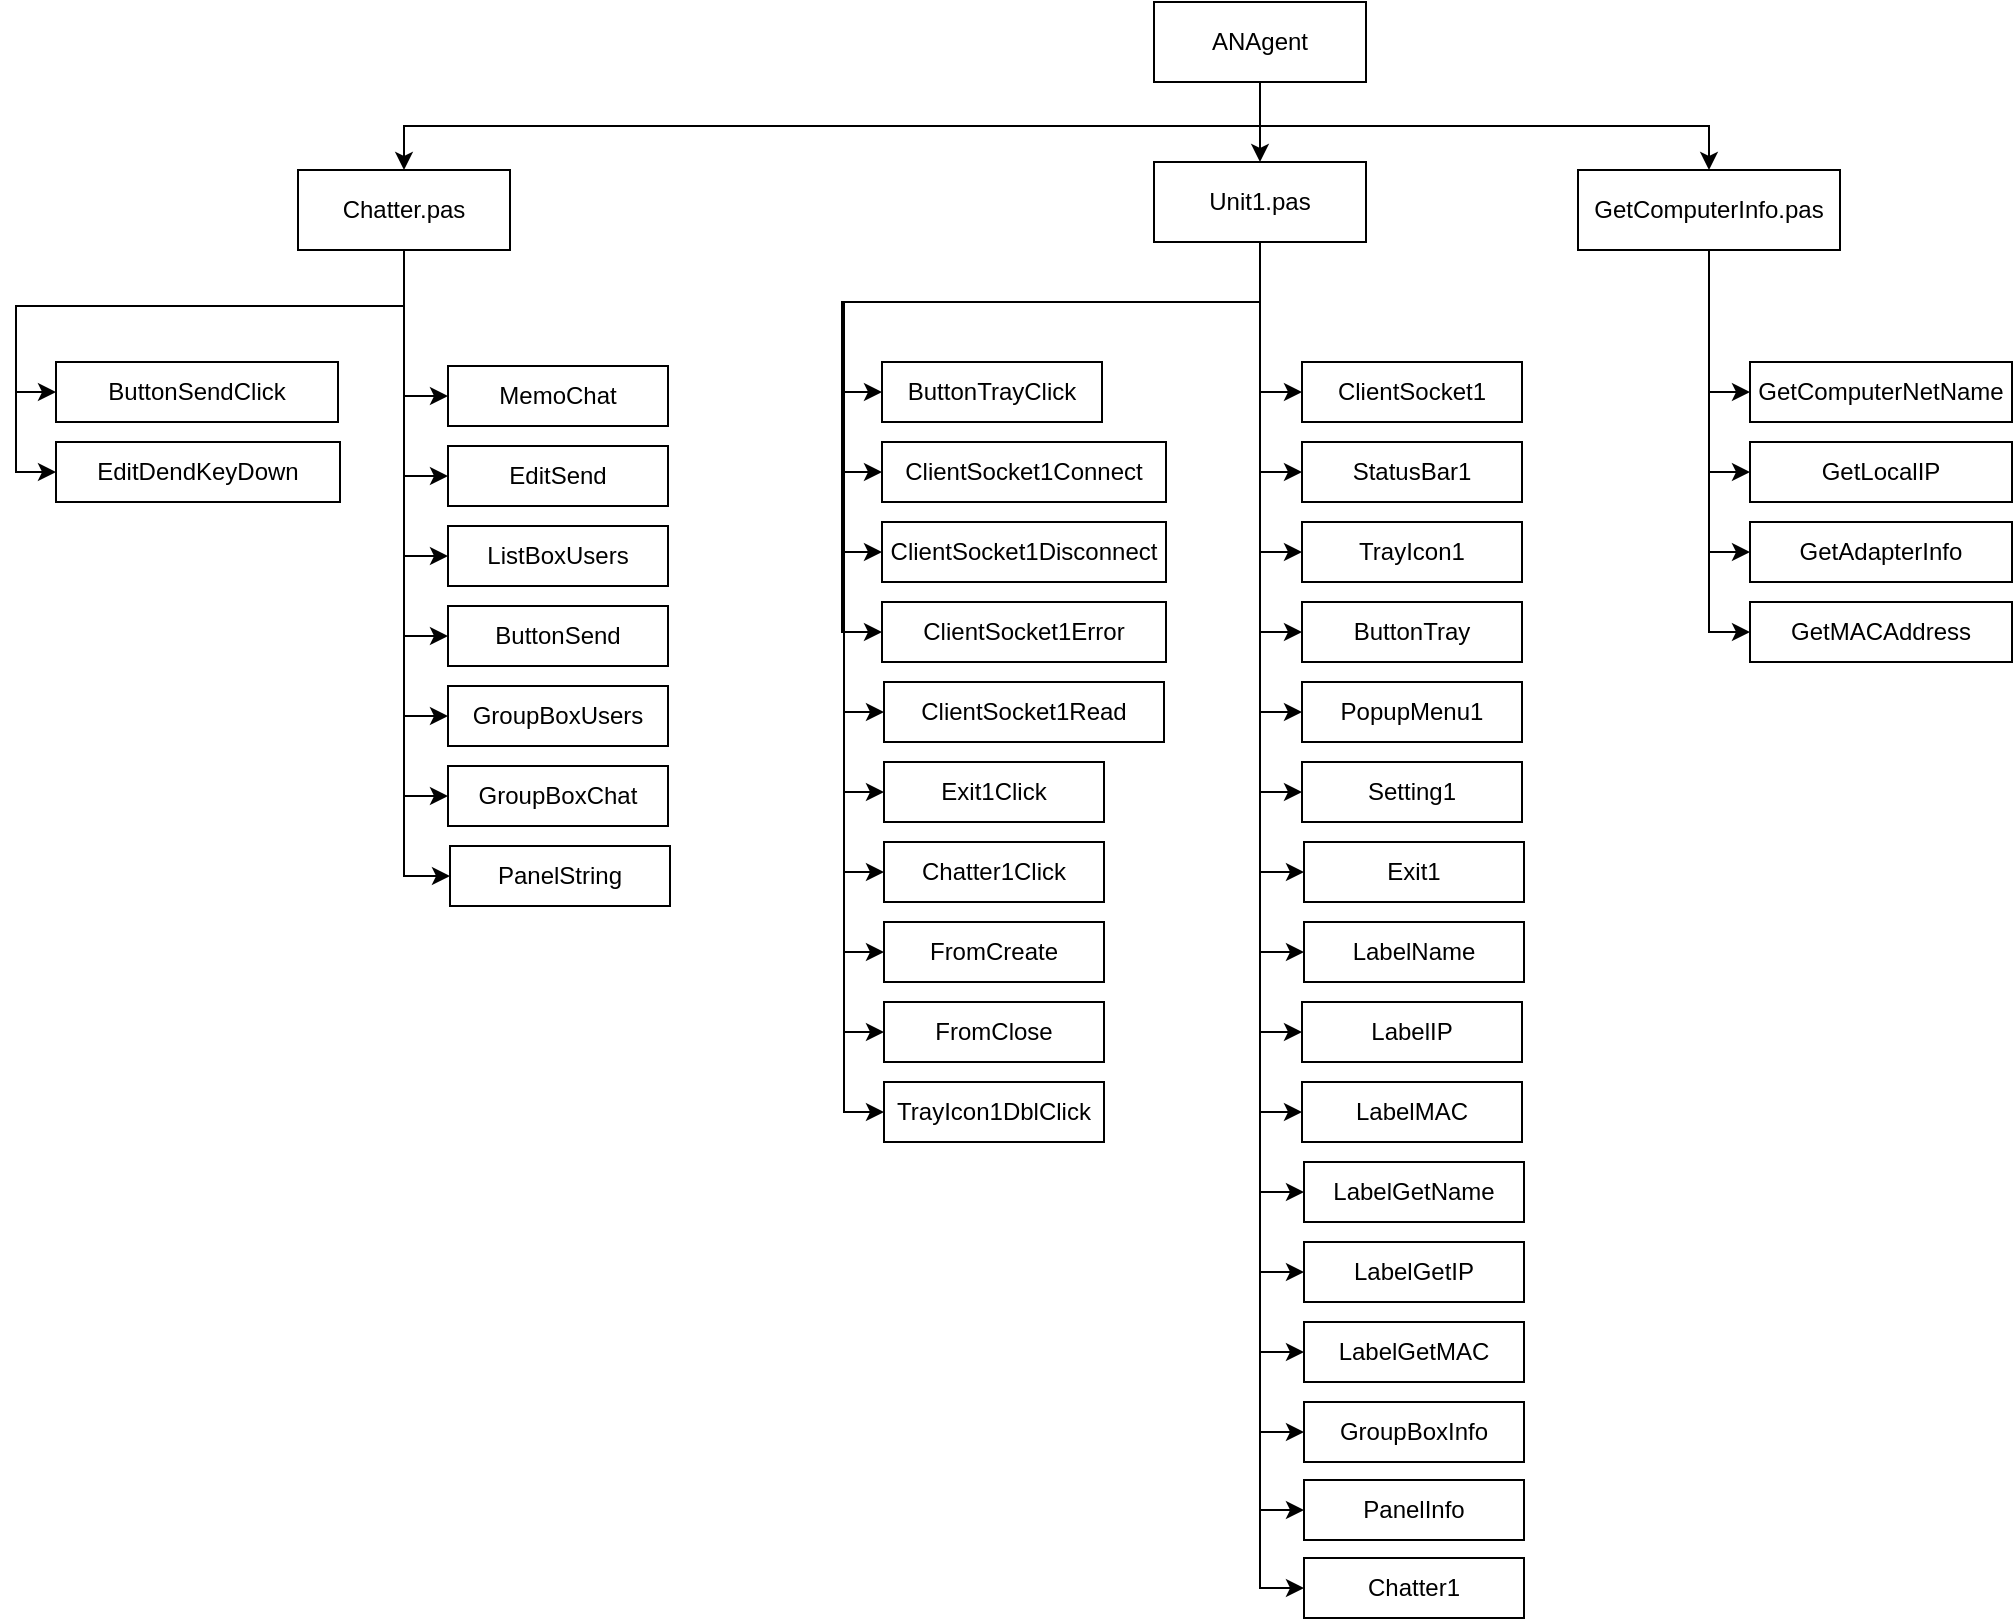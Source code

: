 <mxfile version="13.0.5" type="github" pages="2">
  <diagram id="oTcq6YLSwJfFkn_9rrhU" name="Страница 1">
    <mxGraphModel dx="1813" dy="1030" grid="0" gridSize="10" guides="1" tooltips="1" connect="1" arrows="1" fold="1" page="0" pageScale="1" pageWidth="827" pageHeight="1169" math="0" shadow="0">
      <root>
        <mxCell id="0" />
        <mxCell id="1" parent="0" />
        <mxCell id="Q-hqpUI1B8jDmW4OvgeE-22" style="edgeStyle=orthogonalEdgeStyle;rounded=0;orthogonalLoop=1;jettySize=auto;html=1;exitX=0.5;exitY=1;exitDx=0;exitDy=0;entryX=0;entryY=0.5;entryDx=0;entryDy=0;" edge="1" parent="1" source="y6uYHmOSKI45Hcn_kXAk-3" target="Q-hqpUI1B8jDmW4OvgeE-15">
          <mxGeometry relative="1" as="geometry">
            <Array as="points">
              <mxPoint x="399" y="170" />
              <mxPoint x="191" y="170" />
              <mxPoint x="191" y="375" />
            </Array>
          </mxGeometry>
        </mxCell>
        <mxCell id="Q-hqpUI1B8jDmW4OvgeE-23" style="edgeStyle=orthogonalEdgeStyle;rounded=0;orthogonalLoop=1;jettySize=auto;html=1;exitX=0.5;exitY=1;exitDx=0;exitDy=0;entryX=0;entryY=0.5;entryDx=0;entryDy=0;" edge="1" parent="1" source="y6uYHmOSKI45Hcn_kXAk-3" target="Q-hqpUI1B8jDmW4OvgeE-16">
          <mxGeometry relative="1" as="geometry">
            <Array as="points">
              <mxPoint x="399" y="170" />
              <mxPoint x="191" y="170" />
              <mxPoint x="191" y="415" />
            </Array>
          </mxGeometry>
        </mxCell>
        <mxCell id="Q-hqpUI1B8jDmW4OvgeE-24" style="edgeStyle=orthogonalEdgeStyle;rounded=0;orthogonalLoop=1;jettySize=auto;html=1;exitX=0.5;exitY=1;exitDx=0;exitDy=0;entryX=0;entryY=0.5;entryDx=0;entryDy=0;" edge="1" parent="1" source="y6uYHmOSKI45Hcn_kXAk-3" target="Q-hqpUI1B8jDmW4OvgeE-1">
          <mxGeometry relative="1" as="geometry">
            <Array as="points">
              <mxPoint x="399" y="170" />
              <mxPoint x="191" y="170" />
              <mxPoint x="191" y="455" />
            </Array>
          </mxGeometry>
        </mxCell>
        <mxCell id="Q-hqpUI1B8jDmW4OvgeE-25" style="edgeStyle=orthogonalEdgeStyle;rounded=0;orthogonalLoop=1;jettySize=auto;html=1;exitX=0.5;exitY=1;exitDx=0;exitDy=0;entryX=0;entryY=0.5;entryDx=0;entryDy=0;" edge="1" parent="1" source="y6uYHmOSKI45Hcn_kXAk-3" target="Q-hqpUI1B8jDmW4OvgeE-17">
          <mxGeometry relative="1" as="geometry">
            <Array as="points">
              <mxPoint x="399" y="170" />
              <mxPoint x="191" y="170" />
              <mxPoint x="191" y="495" />
            </Array>
          </mxGeometry>
        </mxCell>
        <mxCell id="Q-hqpUI1B8jDmW4OvgeE-26" style="edgeStyle=orthogonalEdgeStyle;rounded=0;orthogonalLoop=1;jettySize=auto;html=1;exitX=0.5;exitY=1;exitDx=0;exitDy=0;entryX=0;entryY=0.5;entryDx=0;entryDy=0;" edge="1" parent="1" source="y6uYHmOSKI45Hcn_kXAk-3" target="Q-hqpUI1B8jDmW4OvgeE-18">
          <mxGeometry relative="1" as="geometry">
            <Array as="points">
              <mxPoint x="399" y="170" />
              <mxPoint x="191" y="170" />
              <mxPoint x="191" y="535" />
            </Array>
          </mxGeometry>
        </mxCell>
        <mxCell id="Q-hqpUI1B8jDmW4OvgeE-27" style="edgeStyle=orthogonalEdgeStyle;rounded=0;orthogonalLoop=1;jettySize=auto;html=1;exitX=0.5;exitY=1;exitDx=0;exitDy=0;entryX=0;entryY=0.5;entryDx=0;entryDy=0;" edge="1" parent="1" source="y6uYHmOSKI45Hcn_kXAk-3" target="Q-hqpUI1B8jDmW4OvgeE-19">
          <mxGeometry relative="1" as="geometry">
            <Array as="points">
              <mxPoint x="399" y="170" />
              <mxPoint x="191" y="170" />
              <mxPoint x="191" y="575" />
            </Array>
          </mxGeometry>
        </mxCell>
        <mxCell id="Q-hqpUI1B8jDmW4OvgeE-28" style="edgeStyle=orthogonalEdgeStyle;rounded=0;orthogonalLoop=1;jettySize=auto;html=1;exitX=0.5;exitY=1;exitDx=0;exitDy=0;entryX=0;entryY=0.5;entryDx=0;entryDy=0;" edge="1" parent="1" source="y6uYHmOSKI45Hcn_kXAk-3" target="Q-hqpUI1B8jDmW4OvgeE-14">
          <mxGeometry relative="1" as="geometry">
            <Array as="points">
              <mxPoint x="399" y="170" />
              <mxPoint x="190" y="170" />
              <mxPoint x="190" y="335" />
            </Array>
          </mxGeometry>
        </mxCell>
        <mxCell id="Q-hqpUI1B8jDmW4OvgeE-29" style="edgeStyle=orthogonalEdgeStyle;rounded=0;orthogonalLoop=1;jettySize=auto;html=1;exitX=0.5;exitY=1;exitDx=0;exitDy=0;entryX=0;entryY=0.5;entryDx=0;entryDy=0;" edge="1" parent="1" source="y6uYHmOSKI45Hcn_kXAk-3" target="y6uYHmOSKI45Hcn_kXAk-8">
          <mxGeometry relative="1" as="geometry" />
        </mxCell>
        <mxCell id="Q-hqpUI1B8jDmW4OvgeE-30" style="edgeStyle=orthogonalEdgeStyle;rounded=0;orthogonalLoop=1;jettySize=auto;html=1;exitX=0.5;exitY=1;exitDx=0;exitDy=0;entryX=0;entryY=0.5;entryDx=0;entryDy=0;" edge="1" parent="1" source="y6uYHmOSKI45Hcn_kXAk-3" target="Q-hqpUI1B8jDmW4OvgeE-2">
          <mxGeometry relative="1" as="geometry">
            <Array as="points">
              <mxPoint x="399" y="170" />
              <mxPoint x="190" y="170" />
              <mxPoint x="190" y="255" />
            </Array>
          </mxGeometry>
        </mxCell>
        <mxCell id="Q-hqpUI1B8jDmW4OvgeE-31" style="edgeStyle=orthogonalEdgeStyle;rounded=0;orthogonalLoop=1;jettySize=auto;html=1;exitX=0.5;exitY=1;exitDx=0;exitDy=0;entryX=0;entryY=0.5;entryDx=0;entryDy=0;" edge="1" parent="1" source="y6uYHmOSKI45Hcn_kXAk-3" target="Q-hqpUI1B8jDmW4OvgeE-13">
          <mxGeometry relative="1" as="geometry">
            <Array as="points">
              <mxPoint x="399" y="170" />
              <mxPoint x="190" y="170" />
              <mxPoint x="190" y="295" />
            </Array>
          </mxGeometry>
        </mxCell>
        <mxCell id="Q-hqpUI1B8jDmW4OvgeE-49" style="edgeStyle=orthogonalEdgeStyle;rounded=0;orthogonalLoop=1;jettySize=auto;html=1;exitX=0.5;exitY=1;exitDx=0;exitDy=0;entryX=0;entryY=0.5;entryDx=0;entryDy=0;" edge="1" parent="1" source="y6uYHmOSKI45Hcn_kXAk-3" target="Q-hqpUI1B8jDmW4OvgeE-32">
          <mxGeometry relative="1" as="geometry" />
        </mxCell>
        <mxCell id="Q-hqpUI1B8jDmW4OvgeE-50" style="edgeStyle=orthogonalEdgeStyle;rounded=0;orthogonalLoop=1;jettySize=auto;html=1;exitX=0.5;exitY=1;exitDx=0;exitDy=0;entryX=0;entryY=0.5;entryDx=0;entryDy=0;" edge="1" parent="1" source="y6uYHmOSKI45Hcn_kXAk-3" target="Q-hqpUI1B8jDmW4OvgeE-33">
          <mxGeometry relative="1" as="geometry" />
        </mxCell>
        <mxCell id="Q-hqpUI1B8jDmW4OvgeE-51" style="edgeStyle=orthogonalEdgeStyle;rounded=0;orthogonalLoop=1;jettySize=auto;html=1;exitX=0.5;exitY=1;exitDx=0;exitDy=0;entryX=0;entryY=0.5;entryDx=0;entryDy=0;" edge="1" parent="1" source="y6uYHmOSKI45Hcn_kXAk-3" target="Q-hqpUI1B8jDmW4OvgeE-34">
          <mxGeometry relative="1" as="geometry" />
        </mxCell>
        <mxCell id="Q-hqpUI1B8jDmW4OvgeE-52" style="edgeStyle=orthogonalEdgeStyle;rounded=0;orthogonalLoop=1;jettySize=auto;html=1;exitX=0.5;exitY=1;exitDx=0;exitDy=0;entryX=0;entryY=0.5;entryDx=0;entryDy=0;" edge="1" parent="1" source="y6uYHmOSKI45Hcn_kXAk-3" target="Q-hqpUI1B8jDmW4OvgeE-35">
          <mxGeometry relative="1" as="geometry" />
        </mxCell>
        <mxCell id="Q-hqpUI1B8jDmW4OvgeE-53" style="edgeStyle=orthogonalEdgeStyle;rounded=0;orthogonalLoop=1;jettySize=auto;html=1;exitX=0.5;exitY=1;exitDx=0;exitDy=0;entryX=0;entryY=0.5;entryDx=0;entryDy=0;" edge="1" parent="1" source="y6uYHmOSKI45Hcn_kXAk-3" target="Q-hqpUI1B8jDmW4OvgeE-36">
          <mxGeometry relative="1" as="geometry" />
        </mxCell>
        <mxCell id="Q-hqpUI1B8jDmW4OvgeE-54" style="edgeStyle=orthogonalEdgeStyle;rounded=0;orthogonalLoop=1;jettySize=auto;html=1;exitX=0.5;exitY=1;exitDx=0;exitDy=0;entryX=0;entryY=0.5;entryDx=0;entryDy=0;" edge="1" parent="1" source="y6uYHmOSKI45Hcn_kXAk-3" target="Q-hqpUI1B8jDmW4OvgeE-37">
          <mxGeometry relative="1" as="geometry" />
        </mxCell>
        <mxCell id="Q-hqpUI1B8jDmW4OvgeE-55" style="edgeStyle=orthogonalEdgeStyle;rounded=0;orthogonalLoop=1;jettySize=auto;html=1;exitX=0.5;exitY=1;exitDx=0;exitDy=0;entryX=0;entryY=0.5;entryDx=0;entryDy=0;" edge="1" parent="1" source="y6uYHmOSKI45Hcn_kXAk-3" target="Q-hqpUI1B8jDmW4OvgeE-38">
          <mxGeometry relative="1" as="geometry" />
        </mxCell>
        <mxCell id="Q-hqpUI1B8jDmW4OvgeE-56" style="edgeStyle=orthogonalEdgeStyle;rounded=0;orthogonalLoop=1;jettySize=auto;html=1;exitX=0.5;exitY=1;exitDx=0;exitDy=0;entryX=0;entryY=0.5;entryDx=0;entryDy=0;" edge="1" parent="1" source="y6uYHmOSKI45Hcn_kXAk-3" target="Q-hqpUI1B8jDmW4OvgeE-39">
          <mxGeometry relative="1" as="geometry" />
        </mxCell>
        <mxCell id="Q-hqpUI1B8jDmW4OvgeE-57" style="edgeStyle=orthogonalEdgeStyle;rounded=0;orthogonalLoop=1;jettySize=auto;html=1;exitX=0.5;exitY=1;exitDx=0;exitDy=0;entryX=0;entryY=0.5;entryDx=0;entryDy=0;" edge="1" parent="1" source="y6uYHmOSKI45Hcn_kXAk-3" target="Q-hqpUI1B8jDmW4OvgeE-41">
          <mxGeometry relative="1" as="geometry" />
        </mxCell>
        <mxCell id="Q-hqpUI1B8jDmW4OvgeE-58" style="edgeStyle=orthogonalEdgeStyle;rounded=0;orthogonalLoop=1;jettySize=auto;html=1;exitX=0.5;exitY=1;exitDx=0;exitDy=0;entryX=0;entryY=0.5;entryDx=0;entryDy=0;" edge="1" parent="1" source="y6uYHmOSKI45Hcn_kXAk-3" target="Q-hqpUI1B8jDmW4OvgeE-42">
          <mxGeometry relative="1" as="geometry" />
        </mxCell>
        <mxCell id="Q-hqpUI1B8jDmW4OvgeE-59" style="edgeStyle=orthogonalEdgeStyle;rounded=0;orthogonalLoop=1;jettySize=auto;html=1;exitX=0.5;exitY=1;exitDx=0;exitDy=0;entryX=0;entryY=0.5;entryDx=0;entryDy=0;" edge="1" parent="1" source="y6uYHmOSKI45Hcn_kXAk-3" target="Q-hqpUI1B8jDmW4OvgeE-43">
          <mxGeometry relative="1" as="geometry" />
        </mxCell>
        <mxCell id="Q-hqpUI1B8jDmW4OvgeE-60" style="edgeStyle=orthogonalEdgeStyle;rounded=0;orthogonalLoop=1;jettySize=auto;html=1;exitX=0.5;exitY=1;exitDx=0;exitDy=0;entryX=0;entryY=0.5;entryDx=0;entryDy=0;" edge="1" parent="1" source="y6uYHmOSKI45Hcn_kXAk-3" target="Q-hqpUI1B8jDmW4OvgeE-44">
          <mxGeometry relative="1" as="geometry" />
        </mxCell>
        <mxCell id="Q-hqpUI1B8jDmW4OvgeE-61" style="edgeStyle=orthogonalEdgeStyle;rounded=0;orthogonalLoop=1;jettySize=auto;html=1;exitX=0.5;exitY=1;exitDx=0;exitDy=0;entryX=0;entryY=0.5;entryDx=0;entryDy=0;" edge="1" parent="1" source="y6uYHmOSKI45Hcn_kXAk-3" target="Q-hqpUI1B8jDmW4OvgeE-45">
          <mxGeometry relative="1" as="geometry" />
        </mxCell>
        <mxCell id="Q-hqpUI1B8jDmW4OvgeE-62" style="edgeStyle=orthogonalEdgeStyle;rounded=0;orthogonalLoop=1;jettySize=auto;html=1;exitX=0.5;exitY=1;exitDx=0;exitDy=0;entryX=0;entryY=0.5;entryDx=0;entryDy=0;" edge="1" parent="1" source="y6uYHmOSKI45Hcn_kXAk-3" target="Q-hqpUI1B8jDmW4OvgeE-46">
          <mxGeometry relative="1" as="geometry" />
        </mxCell>
        <mxCell id="Q-hqpUI1B8jDmW4OvgeE-63" style="edgeStyle=orthogonalEdgeStyle;rounded=0;orthogonalLoop=1;jettySize=auto;html=1;exitX=0.5;exitY=1;exitDx=0;exitDy=0;entryX=0;entryY=0.5;entryDx=0;entryDy=0;" edge="1" parent="1" source="y6uYHmOSKI45Hcn_kXAk-3" target="Q-hqpUI1B8jDmW4OvgeE-47">
          <mxGeometry relative="1" as="geometry" />
        </mxCell>
        <mxCell id="Q-hqpUI1B8jDmW4OvgeE-64" style="edgeStyle=orthogonalEdgeStyle;rounded=0;orthogonalLoop=1;jettySize=auto;html=1;exitX=0.5;exitY=1;exitDx=0;exitDy=0;entryX=0;entryY=0.5;entryDx=0;entryDy=0;" edge="1" parent="1" source="y6uYHmOSKI45Hcn_kXAk-3" target="Q-hqpUI1B8jDmW4OvgeE-48">
          <mxGeometry relative="1" as="geometry" />
        </mxCell>
        <mxCell id="y6uYHmOSKI45Hcn_kXAk-3" value="Unit1.pas" style="rounded=0;whiteSpace=wrap;html=1;" parent="1" vertex="1">
          <mxGeometry x="346" y="100" width="106" height="40" as="geometry" />
        </mxCell>
        <mxCell id="y6uYHmOSKI45Hcn_kXAk-8" value="ButtonTrayClick" style="rounded=0;whiteSpace=wrap;html=1;" parent="1" vertex="1">
          <mxGeometry x="210" y="200" width="110" height="30" as="geometry" />
        </mxCell>
        <mxCell id="Q-hqpUI1B8jDmW4OvgeE-1" value="Chatter1Click" style="rounded=0;whiteSpace=wrap;html=1;" vertex="1" parent="1">
          <mxGeometry x="211" y="440" width="110" height="30" as="geometry" />
        </mxCell>
        <mxCell id="Q-hqpUI1B8jDmW4OvgeE-2" value="ClientSocket1Connect" style="rounded=0;whiteSpace=wrap;html=1;" vertex="1" parent="1">
          <mxGeometry x="210" y="240" width="142" height="30" as="geometry" />
        </mxCell>
        <mxCell id="Q-hqpUI1B8jDmW4OvgeE-10" style="edgeStyle=orthogonalEdgeStyle;rounded=0;orthogonalLoop=1;jettySize=auto;html=1;exitX=0.5;exitY=1;exitDx=0;exitDy=0;entryX=0.5;entryY=0;entryDx=0;entryDy=0;" edge="1" parent="1" source="Q-hqpUI1B8jDmW4OvgeE-9" target="y6uYHmOSKI45Hcn_kXAk-3">
          <mxGeometry relative="1" as="geometry" />
        </mxCell>
        <mxCell id="Q-hqpUI1B8jDmW4OvgeE-67" style="edgeStyle=orthogonalEdgeStyle;rounded=0;orthogonalLoop=1;jettySize=auto;html=1;exitX=0.5;exitY=1;exitDx=0;exitDy=0;entryX=0.5;entryY=0;entryDx=0;entryDy=0;" edge="1" parent="1" source="Q-hqpUI1B8jDmW4OvgeE-9" target="Q-hqpUI1B8jDmW4OvgeE-12">
          <mxGeometry relative="1" as="geometry">
            <mxPoint x="804" y="53" as="targetPoint" />
          </mxGeometry>
        </mxCell>
        <mxCell id="Q-hqpUI1B8jDmW4OvgeE-103" style="edgeStyle=orthogonalEdgeStyle;rounded=0;orthogonalLoop=1;jettySize=auto;html=1;exitX=0.5;exitY=1;exitDx=0;exitDy=0;entryX=0.5;entryY=0;entryDx=0;entryDy=0;" edge="1" parent="1" source="Q-hqpUI1B8jDmW4OvgeE-9" target="Q-hqpUI1B8jDmW4OvgeE-11">
          <mxGeometry relative="1" as="geometry" />
        </mxCell>
        <mxCell id="Q-hqpUI1B8jDmW4OvgeE-9" value="ANAgent" style="rounded=0;whiteSpace=wrap;html=1;" vertex="1" parent="1">
          <mxGeometry x="346" y="20" width="106" height="40" as="geometry" />
        </mxCell>
        <mxCell id="Q-hqpUI1B8jDmW4OvgeE-104" style="edgeStyle=orthogonalEdgeStyle;rounded=0;orthogonalLoop=1;jettySize=auto;html=1;exitX=0.5;exitY=1;exitDx=0;exitDy=0;entryX=0;entryY=0.5;entryDx=0;entryDy=0;" edge="1" parent="1" source="Q-hqpUI1B8jDmW4OvgeE-11" target="Q-hqpUI1B8jDmW4OvgeE-87">
          <mxGeometry relative="1" as="geometry" />
        </mxCell>
        <mxCell id="Q-hqpUI1B8jDmW4OvgeE-105" style="edgeStyle=orthogonalEdgeStyle;rounded=0;orthogonalLoop=1;jettySize=auto;html=1;exitX=0.5;exitY=1;exitDx=0;exitDy=0;entryX=0;entryY=0.5;entryDx=0;entryDy=0;" edge="1" parent="1" source="Q-hqpUI1B8jDmW4OvgeE-11" target="Q-hqpUI1B8jDmW4OvgeE-88">
          <mxGeometry relative="1" as="geometry" />
        </mxCell>
        <mxCell id="Q-hqpUI1B8jDmW4OvgeE-106" style="edgeStyle=orthogonalEdgeStyle;rounded=0;orthogonalLoop=1;jettySize=auto;html=1;exitX=0.5;exitY=1;exitDx=0;exitDy=0;entryX=0;entryY=0.5;entryDx=0;entryDy=0;" edge="1" parent="1" source="Q-hqpUI1B8jDmW4OvgeE-11" target="Q-hqpUI1B8jDmW4OvgeE-89">
          <mxGeometry relative="1" as="geometry" />
        </mxCell>
        <mxCell id="Q-hqpUI1B8jDmW4OvgeE-107" style="edgeStyle=orthogonalEdgeStyle;rounded=0;orthogonalLoop=1;jettySize=auto;html=1;exitX=0.5;exitY=1;exitDx=0;exitDy=0;entryX=0;entryY=0.5;entryDx=0;entryDy=0;" edge="1" parent="1" source="Q-hqpUI1B8jDmW4OvgeE-11" target="Q-hqpUI1B8jDmW4OvgeE-90">
          <mxGeometry relative="1" as="geometry" />
        </mxCell>
        <mxCell id="Q-hqpUI1B8jDmW4OvgeE-108" style="edgeStyle=orthogonalEdgeStyle;rounded=0;orthogonalLoop=1;jettySize=auto;html=1;exitX=0.5;exitY=1;exitDx=0;exitDy=0;entryX=0;entryY=0.5;entryDx=0;entryDy=0;" edge="1" parent="1" source="Q-hqpUI1B8jDmW4OvgeE-11" target="Q-hqpUI1B8jDmW4OvgeE-91">
          <mxGeometry relative="1" as="geometry" />
        </mxCell>
        <mxCell id="Q-hqpUI1B8jDmW4OvgeE-109" style="edgeStyle=orthogonalEdgeStyle;rounded=0;orthogonalLoop=1;jettySize=auto;html=1;exitX=0.5;exitY=1;exitDx=0;exitDy=0;entryX=0;entryY=0.5;entryDx=0;entryDy=0;" edge="1" parent="1" source="Q-hqpUI1B8jDmW4OvgeE-11" target="Q-hqpUI1B8jDmW4OvgeE-92">
          <mxGeometry relative="1" as="geometry" />
        </mxCell>
        <mxCell id="Q-hqpUI1B8jDmW4OvgeE-110" style="edgeStyle=orthogonalEdgeStyle;rounded=0;orthogonalLoop=1;jettySize=auto;html=1;exitX=0.5;exitY=1;exitDx=0;exitDy=0;entryX=0;entryY=0.5;entryDx=0;entryDy=0;" edge="1" parent="1" source="Q-hqpUI1B8jDmW4OvgeE-11" target="Q-hqpUI1B8jDmW4OvgeE-93">
          <mxGeometry relative="1" as="geometry" />
        </mxCell>
        <mxCell id="Q-hqpUI1B8jDmW4OvgeE-111" style="edgeStyle=orthogonalEdgeStyle;rounded=0;orthogonalLoop=1;jettySize=auto;html=1;exitX=0.5;exitY=1;exitDx=0;exitDy=0;entryX=0;entryY=0.5;entryDx=0;entryDy=0;" edge="1" parent="1" source="Q-hqpUI1B8jDmW4OvgeE-11" target="Q-hqpUI1B8jDmW4OvgeE-77">
          <mxGeometry relative="1" as="geometry" />
        </mxCell>
        <mxCell id="Q-hqpUI1B8jDmW4OvgeE-112" style="edgeStyle=orthogonalEdgeStyle;rounded=0;orthogonalLoop=1;jettySize=auto;html=1;exitX=0.5;exitY=1;exitDx=0;exitDy=0;entryX=0;entryY=0.5;entryDx=0;entryDy=0;" edge="1" parent="1" source="Q-hqpUI1B8jDmW4OvgeE-11" target="Q-hqpUI1B8jDmW4OvgeE-79">
          <mxGeometry relative="1" as="geometry">
            <Array as="points">
              <mxPoint x="-29" y="172" />
              <mxPoint x="-223" y="172" />
              <mxPoint x="-223" y="255" />
            </Array>
          </mxGeometry>
        </mxCell>
        <mxCell id="Q-hqpUI1B8jDmW4OvgeE-11" value="Chatter.pas" style="rounded=0;whiteSpace=wrap;html=1;" vertex="1" parent="1">
          <mxGeometry x="-82" y="104" width="106" height="40" as="geometry" />
        </mxCell>
        <mxCell id="Q-hqpUI1B8jDmW4OvgeE-73" style="edgeStyle=orthogonalEdgeStyle;rounded=0;orthogonalLoop=1;jettySize=auto;html=1;exitX=0.5;exitY=1;exitDx=0;exitDy=0;entryX=0;entryY=0.5;entryDx=0;entryDy=0;" edge="1" parent="1" source="Q-hqpUI1B8jDmW4OvgeE-12" target="Q-hqpUI1B8jDmW4OvgeE-69">
          <mxGeometry relative="1" as="geometry" />
        </mxCell>
        <mxCell id="Q-hqpUI1B8jDmW4OvgeE-74" style="edgeStyle=orthogonalEdgeStyle;rounded=0;orthogonalLoop=1;jettySize=auto;html=1;exitX=0.5;exitY=1;exitDx=0;exitDy=0;entryX=0;entryY=0.5;entryDx=0;entryDy=0;" edge="1" parent="1" source="Q-hqpUI1B8jDmW4OvgeE-12" target="Q-hqpUI1B8jDmW4OvgeE-70">
          <mxGeometry relative="1" as="geometry" />
        </mxCell>
        <mxCell id="Q-hqpUI1B8jDmW4OvgeE-75" style="edgeStyle=orthogonalEdgeStyle;rounded=0;orthogonalLoop=1;jettySize=auto;html=1;exitX=0.5;exitY=1;exitDx=0;exitDy=0;entryX=0;entryY=0.5;entryDx=0;entryDy=0;" edge="1" parent="1" source="Q-hqpUI1B8jDmW4OvgeE-12" target="Q-hqpUI1B8jDmW4OvgeE-71">
          <mxGeometry relative="1" as="geometry" />
        </mxCell>
        <mxCell id="Q-hqpUI1B8jDmW4OvgeE-76" style="edgeStyle=orthogonalEdgeStyle;rounded=0;orthogonalLoop=1;jettySize=auto;html=1;exitX=0.5;exitY=1;exitDx=0;exitDy=0;entryX=0;entryY=0.5;entryDx=0;entryDy=0;" edge="1" parent="1" source="Q-hqpUI1B8jDmW4OvgeE-12" target="Q-hqpUI1B8jDmW4OvgeE-72">
          <mxGeometry relative="1" as="geometry" />
        </mxCell>
        <mxCell id="Q-hqpUI1B8jDmW4OvgeE-12" value="GetComputerInfo.pas" style="rounded=0;whiteSpace=wrap;html=1;" vertex="1" parent="1">
          <mxGeometry x="558" y="104" width="131" height="40" as="geometry" />
        </mxCell>
        <mxCell id="Q-hqpUI1B8jDmW4OvgeE-13" value="ClientSocket1Disconnect" style="rounded=0;whiteSpace=wrap;html=1;" vertex="1" parent="1">
          <mxGeometry x="210" y="280" width="142" height="30" as="geometry" />
        </mxCell>
        <mxCell id="Q-hqpUI1B8jDmW4OvgeE-14" value="ClientSocket1Error" style="rounded=0;whiteSpace=wrap;html=1;" vertex="1" parent="1">
          <mxGeometry x="210" y="320" width="142" height="30" as="geometry" />
        </mxCell>
        <mxCell id="Q-hqpUI1B8jDmW4OvgeE-15" value="ClientSocket1Read" style="rounded=0;whiteSpace=wrap;html=1;" vertex="1" parent="1">
          <mxGeometry x="211" y="360" width="140" height="30" as="geometry" />
        </mxCell>
        <mxCell id="Q-hqpUI1B8jDmW4OvgeE-16" value="Exit1Click" style="rounded=0;whiteSpace=wrap;html=1;" vertex="1" parent="1">
          <mxGeometry x="211" y="400" width="110" height="30" as="geometry" />
        </mxCell>
        <mxCell id="Q-hqpUI1B8jDmW4OvgeE-17" value="FromCreate" style="rounded=0;whiteSpace=wrap;html=1;" vertex="1" parent="1">
          <mxGeometry x="211" y="480" width="110" height="30" as="geometry" />
        </mxCell>
        <mxCell id="Q-hqpUI1B8jDmW4OvgeE-18" value="FromClose" style="rounded=0;whiteSpace=wrap;html=1;" vertex="1" parent="1">
          <mxGeometry x="211" y="520" width="110" height="30" as="geometry" />
        </mxCell>
        <mxCell id="Q-hqpUI1B8jDmW4OvgeE-19" value="TrayIcon1DblClick" style="rounded=0;whiteSpace=wrap;html=1;" vertex="1" parent="1">
          <mxGeometry x="211" y="560" width="110" height="30" as="geometry" />
        </mxCell>
        <mxCell id="Q-hqpUI1B8jDmW4OvgeE-32" value="ClientSocket1" style="rounded=0;whiteSpace=wrap;html=1;" vertex="1" parent="1">
          <mxGeometry x="420" y="200" width="110" height="30" as="geometry" />
        </mxCell>
        <mxCell id="Q-hqpUI1B8jDmW4OvgeE-33" value="StatusBar1" style="rounded=0;whiteSpace=wrap;html=1;" vertex="1" parent="1">
          <mxGeometry x="420" y="240" width="110" height="30" as="geometry" />
        </mxCell>
        <mxCell id="Q-hqpUI1B8jDmW4OvgeE-34" value="TrayIcon1" style="rounded=0;whiteSpace=wrap;html=1;" vertex="1" parent="1">
          <mxGeometry x="420" y="280" width="110" height="30" as="geometry" />
        </mxCell>
        <mxCell id="Q-hqpUI1B8jDmW4OvgeE-35" value="ButtonTray" style="rounded=0;whiteSpace=wrap;html=1;" vertex="1" parent="1">
          <mxGeometry x="420" y="320" width="110" height="30" as="geometry" />
        </mxCell>
        <mxCell id="Q-hqpUI1B8jDmW4OvgeE-36" value="PopupMenu1" style="rounded=0;whiteSpace=wrap;html=1;" vertex="1" parent="1">
          <mxGeometry x="420" y="360" width="110" height="30" as="geometry" />
        </mxCell>
        <mxCell id="Q-hqpUI1B8jDmW4OvgeE-37" value="Setting1" style="rounded=0;whiteSpace=wrap;html=1;" vertex="1" parent="1">
          <mxGeometry x="420" y="400" width="110" height="30" as="geometry" />
        </mxCell>
        <mxCell id="Q-hqpUI1B8jDmW4OvgeE-38" value="Exit1" style="rounded=0;whiteSpace=wrap;html=1;" vertex="1" parent="1">
          <mxGeometry x="421" y="440" width="110" height="30" as="geometry" />
        </mxCell>
        <mxCell id="Q-hqpUI1B8jDmW4OvgeE-39" value="LabelName" style="rounded=0;whiteSpace=wrap;html=1;" vertex="1" parent="1">
          <mxGeometry x="421" y="480" width="110" height="30" as="geometry" />
        </mxCell>
        <mxCell id="Q-hqpUI1B8jDmW4OvgeE-41" value="LabelIP" style="rounded=0;whiteSpace=wrap;html=1;" vertex="1" parent="1">
          <mxGeometry x="420" y="520" width="110" height="30" as="geometry" />
        </mxCell>
        <mxCell id="Q-hqpUI1B8jDmW4OvgeE-42" value="LabelMAC" style="rounded=0;whiteSpace=wrap;html=1;" vertex="1" parent="1">
          <mxGeometry x="420" y="560" width="110" height="30" as="geometry" />
        </mxCell>
        <mxCell id="Q-hqpUI1B8jDmW4OvgeE-43" value="LabelGetName&lt;span style=&quot;color: rgba(0 , 0 , 0 , 0) ; font-family: monospace ; font-size: 0px&quot;&gt;%3CmxGraphModel%3E%3Croot%3E%3CmxCell%20id%3D%220%22%2F%3E%3CmxCell%20id%3D%221%22%20parent%3D%220%22%2F%3E%3CmxCell%20id%3D%222%22%20value%3D%22ButtonTrayClick%22%20style%3D%22rounded%3D0%3BwhiteSpace%3Dwrap%3Bhtml%3D1%3B%22%20vertex%3D%221%22%20parent%3D%221%22%3E%3CmxGeometry%20x%3D%22210%22%20y%3D%22200%22%20width%3D%22110%22%20height%3D%2230%22%20as%3D%22geometry%22%2F%3E%3C%2FmxCell%3E%3C%2Froot%3E%3C%2FmxGraphModel%3E&lt;/span&gt;" style="rounded=0;whiteSpace=wrap;html=1;" vertex="1" parent="1">
          <mxGeometry x="421" y="600" width="110" height="30" as="geometry" />
        </mxCell>
        <mxCell id="Q-hqpUI1B8jDmW4OvgeE-44" value="LabelGetIP" style="rounded=0;whiteSpace=wrap;html=1;" vertex="1" parent="1">
          <mxGeometry x="421" y="640" width="110" height="30" as="geometry" />
        </mxCell>
        <mxCell id="Q-hqpUI1B8jDmW4OvgeE-45" value="LabelGetMAC" style="rounded=0;whiteSpace=wrap;html=1;" vertex="1" parent="1">
          <mxGeometry x="421" y="680" width="110" height="30" as="geometry" />
        </mxCell>
        <mxCell id="Q-hqpUI1B8jDmW4OvgeE-46" value="GroupBoxInfo" style="rounded=0;whiteSpace=wrap;html=1;" vertex="1" parent="1">
          <mxGeometry x="421" y="720" width="110" height="30" as="geometry" />
        </mxCell>
        <mxCell id="Q-hqpUI1B8jDmW4OvgeE-47" value="PanelInfo" style="rounded=0;whiteSpace=wrap;html=1;" vertex="1" parent="1">
          <mxGeometry x="421" y="759" width="110" height="30" as="geometry" />
        </mxCell>
        <mxCell id="Q-hqpUI1B8jDmW4OvgeE-48" value="Chatter1" style="rounded=0;whiteSpace=wrap;html=1;" vertex="1" parent="1">
          <mxGeometry x="421" y="798" width="110" height="30" as="geometry" />
        </mxCell>
        <mxCell id="Q-hqpUI1B8jDmW4OvgeE-69" value="GetComputerNetName" style="rounded=0;whiteSpace=wrap;html=1;" vertex="1" parent="1">
          <mxGeometry x="644" y="200" width="131" height="30" as="geometry" />
        </mxCell>
        <mxCell id="Q-hqpUI1B8jDmW4OvgeE-70" value="GetLocalIP" style="rounded=0;whiteSpace=wrap;html=1;" vertex="1" parent="1">
          <mxGeometry x="644" y="240" width="131" height="30" as="geometry" />
        </mxCell>
        <mxCell id="Q-hqpUI1B8jDmW4OvgeE-71" value="GetAdapterInfo" style="rounded=0;whiteSpace=wrap;html=1;" vertex="1" parent="1">
          <mxGeometry x="644" y="280" width="131" height="30" as="geometry" />
        </mxCell>
        <mxCell id="Q-hqpUI1B8jDmW4OvgeE-72" value="GetMACAddress" style="rounded=0;whiteSpace=wrap;html=1;" vertex="1" parent="1">
          <mxGeometry x="644" y="320" width="131" height="30" as="geometry" />
        </mxCell>
        <mxCell id="Q-hqpUI1B8jDmW4OvgeE-77" value="ButtonSendClick" style="rounded=0;whiteSpace=wrap;html=1;" vertex="1" parent="1">
          <mxGeometry x="-203" y="200" width="141" height="30" as="geometry" />
        </mxCell>
        <mxCell id="Q-hqpUI1B8jDmW4OvgeE-79" value="EditDendKeyDown" style="rounded=0;whiteSpace=wrap;html=1;" vertex="1" parent="1">
          <mxGeometry x="-203" y="240" width="142" height="30" as="geometry" />
        </mxCell>
        <mxCell id="Q-hqpUI1B8jDmW4OvgeE-87" value="MemoChat" style="rounded=0;whiteSpace=wrap;html=1;" vertex="1" parent="1">
          <mxGeometry x="-7" y="202" width="110" height="30" as="geometry" />
        </mxCell>
        <mxCell id="Q-hqpUI1B8jDmW4OvgeE-88" value="EditSend" style="rounded=0;whiteSpace=wrap;html=1;" vertex="1" parent="1">
          <mxGeometry x="-7" y="242" width="110" height="30" as="geometry" />
        </mxCell>
        <mxCell id="Q-hqpUI1B8jDmW4OvgeE-89" value="ListBoxUsers" style="rounded=0;whiteSpace=wrap;html=1;" vertex="1" parent="1">
          <mxGeometry x="-7" y="282" width="110" height="30" as="geometry" />
        </mxCell>
        <mxCell id="Q-hqpUI1B8jDmW4OvgeE-90" value="ButtonSend" style="rounded=0;whiteSpace=wrap;html=1;" vertex="1" parent="1">
          <mxGeometry x="-7" y="322" width="110" height="30" as="geometry" />
        </mxCell>
        <mxCell id="Q-hqpUI1B8jDmW4OvgeE-91" value="GroupBoxUsers" style="rounded=0;whiteSpace=wrap;html=1;" vertex="1" parent="1">
          <mxGeometry x="-7" y="362" width="110" height="30" as="geometry" />
        </mxCell>
        <mxCell id="Q-hqpUI1B8jDmW4OvgeE-92" value="GroupBoxChat" style="rounded=0;whiteSpace=wrap;html=1;" vertex="1" parent="1">
          <mxGeometry x="-7" y="402" width="110" height="30" as="geometry" />
        </mxCell>
        <mxCell id="Q-hqpUI1B8jDmW4OvgeE-93" value="PanelString" style="rounded=0;whiteSpace=wrap;html=1;" vertex="1" parent="1">
          <mxGeometry x="-6" y="442" width="110" height="30" as="geometry" />
        </mxCell>
      </root>
    </mxGraphModel>
  </diagram>
  <diagram id="aT3XOyzdR3SU82cmfQYs" name="Страница 2">
    <mxGraphModel dx="1658" dy="1113" grid="0" gridSize="10" guides="1" tooltips="1" connect="1" arrows="1" fold="1" page="0" pageScale="1" pageWidth="827" pageHeight="1169" math="0" shadow="0">
      <root>
        <mxCell id="Orb2wBjThOrGB8bL3RQE-0" />
        <mxCell id="Orb2wBjThOrGB8bL3RQE-1" parent="Orb2wBjThOrGB8bL3RQE-0" />
        <mxCell id="DT2tOWOfJSmgkmQqfwcB-0" style="edgeStyle=orthogonalEdgeStyle;rounded=0;orthogonalLoop=1;jettySize=auto;html=1;exitX=0.5;exitY=1;exitDx=0;exitDy=0;entryX=0;entryY=0.5;entryDx=0;entryDy=0;" edge="1" parent="Orb2wBjThOrGB8bL3RQE-1" source="DT2tOWOfJSmgkmQqfwcB-26" target="DT2tOWOfJSmgkmQqfwcB-51">
          <mxGeometry relative="1" as="geometry">
            <Array as="points">
              <mxPoint x="399" y="170" />
              <mxPoint x="191" y="170" />
              <mxPoint x="191" y="375" />
            </Array>
          </mxGeometry>
        </mxCell>
        <mxCell id="DT2tOWOfJSmgkmQqfwcB-1" style="edgeStyle=orthogonalEdgeStyle;rounded=0;orthogonalLoop=1;jettySize=auto;html=1;exitX=0.5;exitY=1;exitDx=0;exitDy=0;entryX=0;entryY=0.5;entryDx=0;entryDy=0;" edge="1" parent="Orb2wBjThOrGB8bL3RQE-1" source="DT2tOWOfJSmgkmQqfwcB-26" target="DT2tOWOfJSmgkmQqfwcB-52">
          <mxGeometry relative="1" as="geometry">
            <Array as="points">
              <mxPoint x="399" y="170" />
              <mxPoint x="191" y="170" />
              <mxPoint x="191" y="415" />
            </Array>
          </mxGeometry>
        </mxCell>
        <mxCell id="DT2tOWOfJSmgkmQqfwcB-2" style="edgeStyle=orthogonalEdgeStyle;rounded=0;orthogonalLoop=1;jettySize=auto;html=1;exitX=0.5;exitY=1;exitDx=0;exitDy=0;entryX=0;entryY=0.5;entryDx=0;entryDy=0;" edge="1" parent="Orb2wBjThOrGB8bL3RQE-1" source="DT2tOWOfJSmgkmQqfwcB-26" target="DT2tOWOfJSmgkmQqfwcB-28">
          <mxGeometry relative="1" as="geometry">
            <Array as="points">
              <mxPoint x="399" y="170" />
              <mxPoint x="191" y="170" />
              <mxPoint x="191" y="455" />
            </Array>
          </mxGeometry>
        </mxCell>
        <mxCell id="DT2tOWOfJSmgkmQqfwcB-3" style="edgeStyle=orthogonalEdgeStyle;rounded=0;orthogonalLoop=1;jettySize=auto;html=1;exitX=0.5;exitY=1;exitDx=0;exitDy=0;entryX=0;entryY=0.5;entryDx=0;entryDy=0;" edge="1" parent="Orb2wBjThOrGB8bL3RQE-1" source="DT2tOWOfJSmgkmQqfwcB-26" target="DT2tOWOfJSmgkmQqfwcB-53">
          <mxGeometry relative="1" as="geometry">
            <Array as="points">
              <mxPoint x="399" y="170" />
              <mxPoint x="191" y="170" />
              <mxPoint x="191" y="495" />
            </Array>
          </mxGeometry>
        </mxCell>
        <mxCell id="DT2tOWOfJSmgkmQqfwcB-4" style="edgeStyle=orthogonalEdgeStyle;rounded=0;orthogonalLoop=1;jettySize=auto;html=1;exitX=0.5;exitY=1;exitDx=0;exitDy=0;entryX=0;entryY=0.5;entryDx=0;entryDy=0;" edge="1" parent="Orb2wBjThOrGB8bL3RQE-1" source="DT2tOWOfJSmgkmQqfwcB-26" target="DT2tOWOfJSmgkmQqfwcB-54">
          <mxGeometry relative="1" as="geometry">
            <Array as="points">
              <mxPoint x="399" y="170" />
              <mxPoint x="191" y="170" />
              <mxPoint x="191" y="535" />
            </Array>
          </mxGeometry>
        </mxCell>
        <mxCell id="DT2tOWOfJSmgkmQqfwcB-5" style="edgeStyle=orthogonalEdgeStyle;rounded=0;orthogonalLoop=1;jettySize=auto;html=1;exitX=0.5;exitY=1;exitDx=0;exitDy=0;entryX=0;entryY=0.5;entryDx=0;entryDy=0;" edge="1" parent="Orb2wBjThOrGB8bL3RQE-1" source="DT2tOWOfJSmgkmQqfwcB-26" target="DT2tOWOfJSmgkmQqfwcB-55">
          <mxGeometry relative="1" as="geometry">
            <Array as="points">
              <mxPoint x="399" y="170" />
              <mxPoint x="191" y="170" />
              <mxPoint x="191" y="575" />
            </Array>
          </mxGeometry>
        </mxCell>
        <mxCell id="DT2tOWOfJSmgkmQqfwcB-6" style="edgeStyle=orthogonalEdgeStyle;rounded=0;orthogonalLoop=1;jettySize=auto;html=1;exitX=0.5;exitY=1;exitDx=0;exitDy=0;entryX=0;entryY=0.5;entryDx=0;entryDy=0;" edge="1" parent="Orb2wBjThOrGB8bL3RQE-1" source="DT2tOWOfJSmgkmQqfwcB-26" target="DT2tOWOfJSmgkmQqfwcB-50">
          <mxGeometry relative="1" as="geometry">
            <Array as="points">
              <mxPoint x="399" y="170" />
              <mxPoint x="190" y="170" />
              <mxPoint x="190" y="335" />
            </Array>
          </mxGeometry>
        </mxCell>
        <mxCell id="DT2tOWOfJSmgkmQqfwcB-7" style="edgeStyle=orthogonalEdgeStyle;rounded=0;orthogonalLoop=1;jettySize=auto;html=1;exitX=0.5;exitY=1;exitDx=0;exitDy=0;entryX=0;entryY=0.5;entryDx=0;entryDy=0;" edge="1" parent="Orb2wBjThOrGB8bL3RQE-1" source="DT2tOWOfJSmgkmQqfwcB-26" target="DT2tOWOfJSmgkmQqfwcB-27">
          <mxGeometry relative="1" as="geometry" />
        </mxCell>
        <mxCell id="DT2tOWOfJSmgkmQqfwcB-8" style="edgeStyle=orthogonalEdgeStyle;rounded=0;orthogonalLoop=1;jettySize=auto;html=1;exitX=0.5;exitY=1;exitDx=0;exitDy=0;entryX=0;entryY=0.5;entryDx=0;entryDy=0;" edge="1" parent="Orb2wBjThOrGB8bL3RQE-1" source="DT2tOWOfJSmgkmQqfwcB-26" target="DT2tOWOfJSmgkmQqfwcB-29">
          <mxGeometry relative="1" as="geometry">
            <Array as="points">
              <mxPoint x="399" y="170" />
              <mxPoint x="190" y="170" />
              <mxPoint x="190" y="255" />
            </Array>
          </mxGeometry>
        </mxCell>
        <mxCell id="DT2tOWOfJSmgkmQqfwcB-9" style="edgeStyle=orthogonalEdgeStyle;rounded=0;orthogonalLoop=1;jettySize=auto;html=1;exitX=0.5;exitY=1;exitDx=0;exitDy=0;entryX=0;entryY=0.5;entryDx=0;entryDy=0;" edge="1" parent="Orb2wBjThOrGB8bL3RQE-1" source="DT2tOWOfJSmgkmQqfwcB-26" target="DT2tOWOfJSmgkmQqfwcB-49">
          <mxGeometry relative="1" as="geometry">
            <Array as="points">
              <mxPoint x="399" y="170" />
              <mxPoint x="190" y="170" />
              <mxPoint x="190" y="295" />
            </Array>
          </mxGeometry>
        </mxCell>
        <mxCell id="DT2tOWOfJSmgkmQqfwcB-10" style="edgeStyle=orthogonalEdgeStyle;rounded=0;orthogonalLoop=1;jettySize=auto;html=1;exitX=0.5;exitY=1;exitDx=0;exitDy=0;entryX=0;entryY=0.5;entryDx=0;entryDy=0;" edge="1" parent="Orb2wBjThOrGB8bL3RQE-1" source="DT2tOWOfJSmgkmQqfwcB-26" target="DT2tOWOfJSmgkmQqfwcB-56">
          <mxGeometry relative="1" as="geometry" />
        </mxCell>
        <mxCell id="DT2tOWOfJSmgkmQqfwcB-11" style="edgeStyle=orthogonalEdgeStyle;rounded=0;orthogonalLoop=1;jettySize=auto;html=1;exitX=0.5;exitY=1;exitDx=0;exitDy=0;entryX=0;entryY=0.5;entryDx=0;entryDy=0;" edge="1" parent="Orb2wBjThOrGB8bL3RQE-1" source="DT2tOWOfJSmgkmQqfwcB-26" target="DT2tOWOfJSmgkmQqfwcB-57">
          <mxGeometry relative="1" as="geometry" />
        </mxCell>
        <mxCell id="DT2tOWOfJSmgkmQqfwcB-12" style="edgeStyle=orthogonalEdgeStyle;rounded=0;orthogonalLoop=1;jettySize=auto;html=1;exitX=0.5;exitY=1;exitDx=0;exitDy=0;entryX=0;entryY=0.5;entryDx=0;entryDy=0;" edge="1" parent="Orb2wBjThOrGB8bL3RQE-1" source="DT2tOWOfJSmgkmQqfwcB-26" target="DT2tOWOfJSmgkmQqfwcB-58">
          <mxGeometry relative="1" as="geometry" />
        </mxCell>
        <mxCell id="DT2tOWOfJSmgkmQqfwcB-13" style="edgeStyle=orthogonalEdgeStyle;rounded=0;orthogonalLoop=1;jettySize=auto;html=1;exitX=0.5;exitY=1;exitDx=0;exitDy=0;entryX=0;entryY=0.5;entryDx=0;entryDy=0;" edge="1" parent="Orb2wBjThOrGB8bL3RQE-1" source="DT2tOWOfJSmgkmQqfwcB-26" target="DT2tOWOfJSmgkmQqfwcB-59">
          <mxGeometry relative="1" as="geometry" />
        </mxCell>
        <mxCell id="DT2tOWOfJSmgkmQqfwcB-14" style="edgeStyle=orthogonalEdgeStyle;rounded=0;orthogonalLoop=1;jettySize=auto;html=1;exitX=0.5;exitY=1;exitDx=0;exitDy=0;entryX=0;entryY=0.5;entryDx=0;entryDy=0;" edge="1" parent="Orb2wBjThOrGB8bL3RQE-1" source="DT2tOWOfJSmgkmQqfwcB-26" target="DT2tOWOfJSmgkmQqfwcB-60">
          <mxGeometry relative="1" as="geometry" />
        </mxCell>
        <mxCell id="DT2tOWOfJSmgkmQqfwcB-15" style="edgeStyle=orthogonalEdgeStyle;rounded=0;orthogonalLoop=1;jettySize=auto;html=1;exitX=0.5;exitY=1;exitDx=0;exitDy=0;entryX=0;entryY=0.5;entryDx=0;entryDy=0;" edge="1" parent="Orb2wBjThOrGB8bL3RQE-1" source="DT2tOWOfJSmgkmQqfwcB-26" target="DT2tOWOfJSmgkmQqfwcB-61">
          <mxGeometry relative="1" as="geometry" />
        </mxCell>
        <mxCell id="DT2tOWOfJSmgkmQqfwcB-16" style="edgeStyle=orthogonalEdgeStyle;rounded=0;orthogonalLoop=1;jettySize=auto;html=1;exitX=0.5;exitY=1;exitDx=0;exitDy=0;entryX=0;entryY=0.5;entryDx=0;entryDy=0;" edge="1" parent="Orb2wBjThOrGB8bL3RQE-1" source="DT2tOWOfJSmgkmQqfwcB-26" target="DT2tOWOfJSmgkmQqfwcB-62">
          <mxGeometry relative="1" as="geometry" />
        </mxCell>
        <mxCell id="DT2tOWOfJSmgkmQqfwcB-17" style="edgeStyle=orthogonalEdgeStyle;rounded=0;orthogonalLoop=1;jettySize=auto;html=1;exitX=0.5;exitY=1;exitDx=0;exitDy=0;entryX=0;entryY=0.5;entryDx=0;entryDy=0;" edge="1" parent="Orb2wBjThOrGB8bL3RQE-1" source="DT2tOWOfJSmgkmQqfwcB-26" target="DT2tOWOfJSmgkmQqfwcB-63">
          <mxGeometry relative="1" as="geometry" />
        </mxCell>
        <mxCell id="DT2tOWOfJSmgkmQqfwcB-18" style="edgeStyle=orthogonalEdgeStyle;rounded=0;orthogonalLoop=1;jettySize=auto;html=1;exitX=0.5;exitY=1;exitDx=0;exitDy=0;entryX=0;entryY=0.5;entryDx=0;entryDy=0;" edge="1" parent="Orb2wBjThOrGB8bL3RQE-1" source="DT2tOWOfJSmgkmQqfwcB-26" target="DT2tOWOfJSmgkmQqfwcB-64">
          <mxGeometry relative="1" as="geometry" />
        </mxCell>
        <mxCell id="DT2tOWOfJSmgkmQqfwcB-19" style="edgeStyle=orthogonalEdgeStyle;rounded=0;orthogonalLoop=1;jettySize=auto;html=1;exitX=0.5;exitY=1;exitDx=0;exitDy=0;entryX=0;entryY=0.5;entryDx=0;entryDy=0;" edge="1" parent="Orb2wBjThOrGB8bL3RQE-1" source="DT2tOWOfJSmgkmQqfwcB-26" target="DT2tOWOfJSmgkmQqfwcB-65">
          <mxGeometry relative="1" as="geometry" />
        </mxCell>
        <mxCell id="DT2tOWOfJSmgkmQqfwcB-20" style="edgeStyle=orthogonalEdgeStyle;rounded=0;orthogonalLoop=1;jettySize=auto;html=1;exitX=0.5;exitY=1;exitDx=0;exitDy=0;entryX=0;entryY=0.5;entryDx=0;entryDy=0;" edge="1" parent="Orb2wBjThOrGB8bL3RQE-1" source="DT2tOWOfJSmgkmQqfwcB-26" target="DT2tOWOfJSmgkmQqfwcB-66">
          <mxGeometry relative="1" as="geometry" />
        </mxCell>
        <mxCell id="DT2tOWOfJSmgkmQqfwcB-21" style="edgeStyle=orthogonalEdgeStyle;rounded=0;orthogonalLoop=1;jettySize=auto;html=1;exitX=0.5;exitY=1;exitDx=0;exitDy=0;entryX=0;entryY=0.5;entryDx=0;entryDy=0;" edge="1" parent="Orb2wBjThOrGB8bL3RQE-1" source="DT2tOWOfJSmgkmQqfwcB-26" target="DT2tOWOfJSmgkmQqfwcB-67">
          <mxGeometry relative="1" as="geometry" />
        </mxCell>
        <mxCell id="DT2tOWOfJSmgkmQqfwcB-22" style="edgeStyle=orthogonalEdgeStyle;rounded=0;orthogonalLoop=1;jettySize=auto;html=1;exitX=0.5;exitY=1;exitDx=0;exitDy=0;entryX=0;entryY=0.5;entryDx=0;entryDy=0;" edge="1" parent="Orb2wBjThOrGB8bL3RQE-1" source="DT2tOWOfJSmgkmQqfwcB-26" target="DT2tOWOfJSmgkmQqfwcB-68">
          <mxGeometry relative="1" as="geometry" />
        </mxCell>
        <mxCell id="DT2tOWOfJSmgkmQqfwcB-23" style="edgeStyle=orthogonalEdgeStyle;rounded=0;orthogonalLoop=1;jettySize=auto;html=1;exitX=0.5;exitY=1;exitDx=0;exitDy=0;entryX=0;entryY=0.5;entryDx=0;entryDy=0;" edge="1" parent="Orb2wBjThOrGB8bL3RQE-1" source="DT2tOWOfJSmgkmQqfwcB-26" target="DT2tOWOfJSmgkmQqfwcB-69">
          <mxGeometry relative="1" as="geometry" />
        </mxCell>
        <mxCell id="DT2tOWOfJSmgkmQqfwcB-24" style="edgeStyle=orthogonalEdgeStyle;rounded=0;orthogonalLoop=1;jettySize=auto;html=1;exitX=0.5;exitY=1;exitDx=0;exitDy=0;entryX=0;entryY=0.5;entryDx=0;entryDy=0;" edge="1" parent="Orb2wBjThOrGB8bL3RQE-1" source="DT2tOWOfJSmgkmQqfwcB-26" target="DT2tOWOfJSmgkmQqfwcB-70">
          <mxGeometry relative="1" as="geometry" />
        </mxCell>
        <mxCell id="DT2tOWOfJSmgkmQqfwcB-25" style="edgeStyle=orthogonalEdgeStyle;rounded=0;orthogonalLoop=1;jettySize=auto;html=1;exitX=0.5;exitY=1;exitDx=0;exitDy=0;entryX=0;entryY=0.5;entryDx=0;entryDy=0;" edge="1" parent="Orb2wBjThOrGB8bL3RQE-1" source="DT2tOWOfJSmgkmQqfwcB-26" target="DT2tOWOfJSmgkmQqfwcB-71">
          <mxGeometry relative="1" as="geometry" />
        </mxCell>
        <mxCell id="DT2tOWOfJSmgkmQqfwcB-26" value="Unit1.pas" style="rounded=0;whiteSpace=wrap;html=1;" vertex="1" parent="Orb2wBjThOrGB8bL3RQE-1">
          <mxGeometry x="346" y="100" width="106" height="40" as="geometry" />
        </mxCell>
        <mxCell id="DT2tOWOfJSmgkmQqfwcB-27" value="ButtonTrayClick" style="rounded=0;whiteSpace=wrap;html=1;" vertex="1" parent="Orb2wBjThOrGB8bL3RQE-1">
          <mxGeometry x="210" y="200" width="110" height="30" as="geometry" />
        </mxCell>
        <mxCell id="DT2tOWOfJSmgkmQqfwcB-28" value="Chatter1Click" style="rounded=0;whiteSpace=wrap;html=1;" vertex="1" parent="Orb2wBjThOrGB8bL3RQE-1">
          <mxGeometry x="211" y="440" width="110" height="30" as="geometry" />
        </mxCell>
        <mxCell id="DT2tOWOfJSmgkmQqfwcB-29" value="ClientSocket1Connect" style="rounded=0;whiteSpace=wrap;html=1;" vertex="1" parent="Orb2wBjThOrGB8bL3RQE-1">
          <mxGeometry x="210" y="240" width="142" height="30" as="geometry" />
        </mxCell>
        <mxCell id="DT2tOWOfJSmgkmQqfwcB-30" style="edgeStyle=orthogonalEdgeStyle;rounded=0;orthogonalLoop=1;jettySize=auto;html=1;exitX=0.5;exitY=1;exitDx=0;exitDy=0;entryX=0.5;entryY=0;entryDx=0;entryDy=0;" edge="1" parent="Orb2wBjThOrGB8bL3RQE-1" source="DT2tOWOfJSmgkmQqfwcB-33" target="DT2tOWOfJSmgkmQqfwcB-26">
          <mxGeometry relative="1" as="geometry" />
        </mxCell>
        <mxCell id="DT2tOWOfJSmgkmQqfwcB-33" value="ANServer" style="rounded=0;whiteSpace=wrap;html=1;" vertex="1" parent="Orb2wBjThOrGB8bL3RQE-1">
          <mxGeometry x="346" y="20" width="106" height="40" as="geometry" />
        </mxCell>
        <mxCell id="DT2tOWOfJSmgkmQqfwcB-49" value="ClientSocket1Disconnect" style="rounded=0;whiteSpace=wrap;html=1;" vertex="1" parent="Orb2wBjThOrGB8bL3RQE-1">
          <mxGeometry x="210" y="280" width="142" height="30" as="geometry" />
        </mxCell>
        <mxCell id="DT2tOWOfJSmgkmQqfwcB-50" value="ClientSocket1Error" style="rounded=0;whiteSpace=wrap;html=1;" vertex="1" parent="Orb2wBjThOrGB8bL3RQE-1">
          <mxGeometry x="210" y="320" width="142" height="30" as="geometry" />
        </mxCell>
        <mxCell id="DT2tOWOfJSmgkmQqfwcB-51" value="ClientSocket1Read" style="rounded=0;whiteSpace=wrap;html=1;" vertex="1" parent="Orb2wBjThOrGB8bL3RQE-1">
          <mxGeometry x="211" y="360" width="140" height="30" as="geometry" />
        </mxCell>
        <mxCell id="DT2tOWOfJSmgkmQqfwcB-52" value="Exit1Click" style="rounded=0;whiteSpace=wrap;html=1;" vertex="1" parent="Orb2wBjThOrGB8bL3RQE-1">
          <mxGeometry x="211" y="400" width="110" height="30" as="geometry" />
        </mxCell>
        <mxCell id="DT2tOWOfJSmgkmQqfwcB-53" value="FromCreate" style="rounded=0;whiteSpace=wrap;html=1;" vertex="1" parent="Orb2wBjThOrGB8bL3RQE-1">
          <mxGeometry x="211" y="480" width="110" height="30" as="geometry" />
        </mxCell>
        <mxCell id="DT2tOWOfJSmgkmQqfwcB-54" value="FromClose" style="rounded=0;whiteSpace=wrap;html=1;" vertex="1" parent="Orb2wBjThOrGB8bL3RQE-1">
          <mxGeometry x="211" y="520" width="110" height="30" as="geometry" />
        </mxCell>
        <mxCell id="DT2tOWOfJSmgkmQqfwcB-55" value="TrayIcon1DblClick" style="rounded=0;whiteSpace=wrap;html=1;" vertex="1" parent="Orb2wBjThOrGB8bL3RQE-1">
          <mxGeometry x="211" y="560" width="110" height="30" as="geometry" />
        </mxCell>
        <mxCell id="DT2tOWOfJSmgkmQqfwcB-56" value="ClientSocket1" style="rounded=0;whiteSpace=wrap;html=1;" vertex="1" parent="Orb2wBjThOrGB8bL3RQE-1">
          <mxGeometry x="420" y="200" width="110" height="30" as="geometry" />
        </mxCell>
        <mxCell id="DT2tOWOfJSmgkmQqfwcB-57" value="StatusBar1" style="rounded=0;whiteSpace=wrap;html=1;" vertex="1" parent="Orb2wBjThOrGB8bL3RQE-1">
          <mxGeometry x="420" y="240" width="110" height="30" as="geometry" />
        </mxCell>
        <mxCell id="DT2tOWOfJSmgkmQqfwcB-58" value="TrayIcon1" style="rounded=0;whiteSpace=wrap;html=1;" vertex="1" parent="Orb2wBjThOrGB8bL3RQE-1">
          <mxGeometry x="420" y="280" width="110" height="30" as="geometry" />
        </mxCell>
        <mxCell id="DT2tOWOfJSmgkmQqfwcB-59" value="ButtonTray" style="rounded=0;whiteSpace=wrap;html=1;" vertex="1" parent="Orb2wBjThOrGB8bL3RQE-1">
          <mxGeometry x="420" y="320" width="110" height="30" as="geometry" />
        </mxCell>
        <mxCell id="DT2tOWOfJSmgkmQqfwcB-60" value="PopupMenu1" style="rounded=0;whiteSpace=wrap;html=1;" vertex="1" parent="Orb2wBjThOrGB8bL3RQE-1">
          <mxGeometry x="420" y="360" width="110" height="30" as="geometry" />
        </mxCell>
        <mxCell id="DT2tOWOfJSmgkmQqfwcB-61" value="Setting1" style="rounded=0;whiteSpace=wrap;html=1;" vertex="1" parent="Orb2wBjThOrGB8bL3RQE-1">
          <mxGeometry x="420" y="400" width="110" height="30" as="geometry" />
        </mxCell>
        <mxCell id="DT2tOWOfJSmgkmQqfwcB-62" value="Exit1" style="rounded=0;whiteSpace=wrap;html=1;" vertex="1" parent="Orb2wBjThOrGB8bL3RQE-1">
          <mxGeometry x="421" y="440" width="110" height="30" as="geometry" />
        </mxCell>
        <mxCell id="DT2tOWOfJSmgkmQqfwcB-63" value="LabelName" style="rounded=0;whiteSpace=wrap;html=1;" vertex="1" parent="Orb2wBjThOrGB8bL3RQE-1">
          <mxGeometry x="421" y="480" width="110" height="30" as="geometry" />
        </mxCell>
        <mxCell id="DT2tOWOfJSmgkmQqfwcB-64" value="LabelIP" style="rounded=0;whiteSpace=wrap;html=1;" vertex="1" parent="Orb2wBjThOrGB8bL3RQE-1">
          <mxGeometry x="420" y="520" width="110" height="30" as="geometry" />
        </mxCell>
        <mxCell id="DT2tOWOfJSmgkmQqfwcB-65" value="LabelMAC" style="rounded=0;whiteSpace=wrap;html=1;" vertex="1" parent="Orb2wBjThOrGB8bL3RQE-1">
          <mxGeometry x="420" y="560" width="110" height="30" as="geometry" />
        </mxCell>
        <mxCell id="DT2tOWOfJSmgkmQqfwcB-66" value="LabelGetName&lt;span style=&quot;color: rgba(0 , 0 , 0 , 0) ; font-family: monospace ; font-size: 0px&quot;&gt;%3CmxGraphModel%3E%3Croot%3E%3CmxCell%20id%3D%220%22%2F%3E%3CmxCell%20id%3D%221%22%20parent%3D%220%22%2F%3E%3CmxCell%20id%3D%222%22%20value%3D%22ButtonTrayClick%22%20style%3D%22rounded%3D0%3BwhiteSpace%3Dwrap%3Bhtml%3D1%3B%22%20vertex%3D%221%22%20parent%3D%221%22%3E%3CmxGeometry%20x%3D%22210%22%20y%3D%22200%22%20width%3D%22110%22%20height%3D%2230%22%20as%3D%22geometry%22%2F%3E%3C%2FmxCell%3E%3C%2Froot%3E%3C%2FmxGraphModel%3E&lt;/span&gt;" style="rounded=0;whiteSpace=wrap;html=1;" vertex="1" parent="Orb2wBjThOrGB8bL3RQE-1">
          <mxGeometry x="421" y="600" width="110" height="30" as="geometry" />
        </mxCell>
        <mxCell id="DT2tOWOfJSmgkmQqfwcB-67" value="LabelGetIP" style="rounded=0;whiteSpace=wrap;html=1;" vertex="1" parent="Orb2wBjThOrGB8bL3RQE-1">
          <mxGeometry x="421" y="640" width="110" height="30" as="geometry" />
        </mxCell>
        <mxCell id="DT2tOWOfJSmgkmQqfwcB-68" value="LabelGetMAC" style="rounded=0;whiteSpace=wrap;html=1;" vertex="1" parent="Orb2wBjThOrGB8bL3RQE-1">
          <mxGeometry x="421" y="680" width="110" height="30" as="geometry" />
        </mxCell>
        <mxCell id="DT2tOWOfJSmgkmQqfwcB-69" value="GroupBoxInfo" style="rounded=0;whiteSpace=wrap;html=1;" vertex="1" parent="Orb2wBjThOrGB8bL3RQE-1">
          <mxGeometry x="421" y="720" width="110" height="30" as="geometry" />
        </mxCell>
        <mxCell id="DT2tOWOfJSmgkmQqfwcB-70" value="PanelInfo" style="rounded=0;whiteSpace=wrap;html=1;" vertex="1" parent="Orb2wBjThOrGB8bL3RQE-1">
          <mxGeometry x="421" y="759" width="110" height="30" as="geometry" />
        </mxCell>
        <mxCell id="DT2tOWOfJSmgkmQqfwcB-71" value="Chatter1" style="rounded=0;whiteSpace=wrap;html=1;" vertex="1" parent="Orb2wBjThOrGB8bL3RQE-1">
          <mxGeometry x="421" y="798" width="110" height="30" as="geometry" />
        </mxCell>
      </root>
    </mxGraphModel>
  </diagram>
</mxfile>
